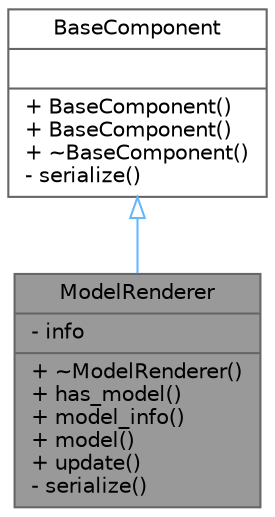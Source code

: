 digraph "ModelRenderer"
{
 // LATEX_PDF_SIZE
  bgcolor="transparent";
  edge [fontname=Helvetica,fontsize=10,labelfontname=Helvetica,labelfontsize=10];
  node [fontname=Helvetica,fontsize=10,shape=box,height=0.2,width=0.4];
  Node1 [shape=record,label="{ModelRenderer\n|- info\l|+ ~ModelRenderer()\l+ has_model()\l+ model_info()\l+ model()\l+ update()\l- serialize()\l}",height=0.2,width=0.4,color="gray40", fillcolor="grey60", style="filled", fontcolor="black",tooltip=" "];
  Node2 -> Node1 [dir="back",color="steelblue1",style="solid",arrowtail="onormal"];
  Node2 [shape=record,label="{BaseComponent\n||+ BaseComponent()\l+ BaseComponent()\l+ ~BaseComponent()\l- serialize()\l}",height=0.2,width=0.4,color="gray40", fillcolor="white", style="filled",URL="$d0/d50/struct_base_component.html",tooltip=" "];
}
